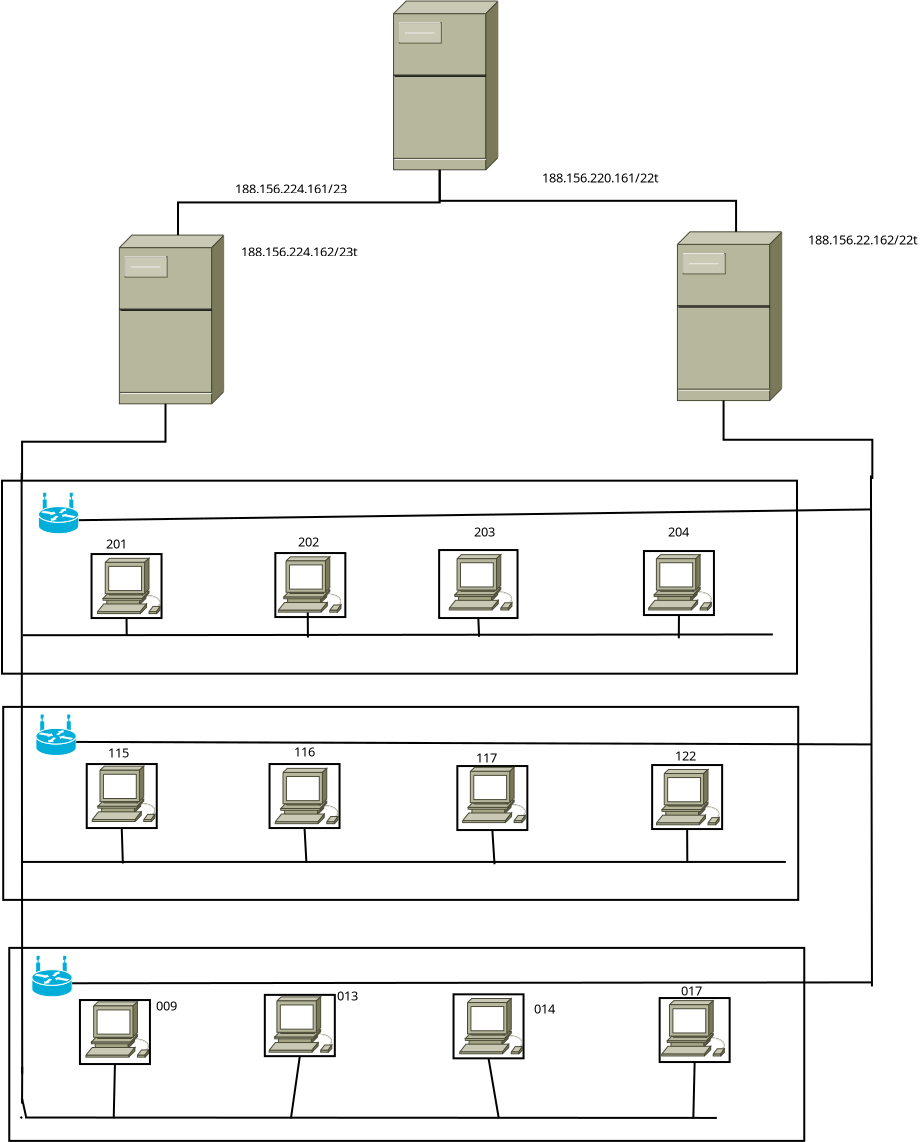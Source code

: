 <?xml version="1.0" encoding="UTF-8"?>
<dia:diagram xmlns:dia="http://www.lysator.liu.se/~alla/dia/">
  <dia:layer name="Tło" visible="true" active="true">
    <dia:object type="Standard - Box" version="0" id="O0">
      <dia:attribute name="obj_pos">
        <dia:point val="9.234,2.692"/>
      </dia:attribute>
      <dia:attribute name="obj_bb">
        <dia:rectangle val="9.184,2.643;49.034,12.393"/>
      </dia:attribute>
      <dia:attribute name="elem_corner">
        <dia:point val="9.234,2.692"/>
      </dia:attribute>
      <dia:attribute name="elem_width">
        <dia:real val="39.75"/>
      </dia:attribute>
      <dia:attribute name="elem_height">
        <dia:real val="9.65"/>
      </dia:attribute>
      <dia:attribute name="show_background">
        <dia:boolean val="true"/>
      </dia:attribute>
    </dia:object>
    <dia:object type="Standard - Box" version="0" id="O1">
      <dia:attribute name="obj_pos">
        <dia:point val="9.173,-8.619"/>
      </dia:attribute>
      <dia:attribute name="obj_bb">
        <dia:rectangle val="9.123,-8.669;48.972,1.081"/>
      </dia:attribute>
      <dia:attribute name="elem_corner">
        <dia:point val="9.173,-8.619"/>
      </dia:attribute>
      <dia:attribute name="elem_width">
        <dia:real val="39.75"/>
      </dia:attribute>
      <dia:attribute name="elem_height">
        <dia:real val="9.65"/>
      </dia:attribute>
      <dia:attribute name="show_background">
        <dia:boolean val="true"/>
      </dia:attribute>
    </dia:object>
    <dia:object type="Standard - Box" version="0" id="O2">
      <dia:attribute name="obj_pos">
        <dia:point val="9.536,14.742"/>
      </dia:attribute>
      <dia:attribute name="obj_bb">
        <dia:rectangle val="9.486,14.692;49.336,24.442"/>
      </dia:attribute>
      <dia:attribute name="elem_corner">
        <dia:point val="9.536,14.742"/>
      </dia:attribute>
      <dia:attribute name="elem_width">
        <dia:real val="39.75"/>
      </dia:attribute>
      <dia:attribute name="elem_height">
        <dia:real val="9.65"/>
      </dia:attribute>
      <dia:attribute name="show_background">
        <dia:boolean val="true"/>
      </dia:attribute>
    </dia:object>
    <dia:object type="Cisco - File Server" version="1" id="O3">
      <dia:attribute name="obj_pos">
        <dia:point val="28.75,-32.6"/>
      </dia:attribute>
      <dia:attribute name="obj_bb">
        <dia:rectangle val="28.749,-32.601;33.991,-24.162"/>
      </dia:attribute>
      <dia:attribute name="meta">
        <dia:composite type="dict"/>
      </dia:attribute>
      <dia:attribute name="elem_corner">
        <dia:point val="28.75,-32.6"/>
      </dia:attribute>
      <dia:attribute name="elem_width">
        <dia:real val="5.24"/>
      </dia:attribute>
      <dia:attribute name="elem_height">
        <dia:real val="8.437"/>
      </dia:attribute>
      <dia:attribute name="line_width">
        <dia:real val="0.1"/>
      </dia:attribute>
      <dia:attribute name="line_colour">
        <dia:color val="#000000"/>
      </dia:attribute>
      <dia:attribute name="fill_colour">
        <dia:color val="#ffffff"/>
      </dia:attribute>
      <dia:attribute name="show_background">
        <dia:boolean val="true"/>
      </dia:attribute>
      <dia:attribute name="line_style">
        <dia:enum val="0"/>
        <dia:real val="1"/>
      </dia:attribute>
      <dia:attribute name="flip_horizontal">
        <dia:boolean val="false"/>
      </dia:attribute>
      <dia:attribute name="flip_vertical">
        <dia:boolean val="false"/>
      </dia:attribute>
      <dia:attribute name="subscale">
        <dia:real val="1"/>
      </dia:attribute>
    </dia:object>
    <dia:object type="Cisco - File Server" version="1" id="O4">
      <dia:attribute name="obj_pos">
        <dia:point val="15.041,-20.899"/>
      </dia:attribute>
      <dia:attribute name="obj_bb">
        <dia:rectangle val="15.04,-20.9;20.282,-12.46"/>
      </dia:attribute>
      <dia:attribute name="meta">
        <dia:composite type="dict"/>
      </dia:attribute>
      <dia:attribute name="elem_corner">
        <dia:point val="15.041,-20.899"/>
      </dia:attribute>
      <dia:attribute name="elem_width">
        <dia:real val="5.24"/>
      </dia:attribute>
      <dia:attribute name="elem_height">
        <dia:real val="8.437"/>
      </dia:attribute>
      <dia:attribute name="line_width">
        <dia:real val="0.1"/>
      </dia:attribute>
      <dia:attribute name="line_colour">
        <dia:color val="#000000"/>
      </dia:attribute>
      <dia:attribute name="fill_colour">
        <dia:color val="#ffffff"/>
      </dia:attribute>
      <dia:attribute name="show_background">
        <dia:boolean val="true"/>
      </dia:attribute>
      <dia:attribute name="line_style">
        <dia:enum val="0"/>
        <dia:real val="1"/>
      </dia:attribute>
      <dia:attribute name="flip_horizontal">
        <dia:boolean val="false"/>
      </dia:attribute>
      <dia:attribute name="flip_vertical">
        <dia:boolean val="false"/>
      </dia:attribute>
      <dia:attribute name="subscale">
        <dia:real val="1"/>
      </dia:attribute>
    </dia:object>
    <dia:object type="Cisco - File Server" version="1" id="O5">
      <dia:attribute name="obj_pos">
        <dia:point val="42.944,-21.061"/>
      </dia:attribute>
      <dia:attribute name="obj_bb">
        <dia:rectangle val="42.943,-21.063;48.185,-12.623"/>
      </dia:attribute>
      <dia:attribute name="meta">
        <dia:composite type="dict"/>
      </dia:attribute>
      <dia:attribute name="elem_corner">
        <dia:point val="42.944,-21.061"/>
      </dia:attribute>
      <dia:attribute name="elem_width">
        <dia:real val="5.24"/>
      </dia:attribute>
      <dia:attribute name="elem_height">
        <dia:real val="8.437"/>
      </dia:attribute>
      <dia:attribute name="line_width">
        <dia:real val="0.1"/>
      </dia:attribute>
      <dia:attribute name="line_colour">
        <dia:color val="#000000"/>
      </dia:attribute>
      <dia:attribute name="fill_colour">
        <dia:color val="#ffffff"/>
      </dia:attribute>
      <dia:attribute name="show_background">
        <dia:boolean val="true"/>
      </dia:attribute>
      <dia:attribute name="line_style">
        <dia:enum val="0"/>
        <dia:real val="1"/>
      </dia:attribute>
      <dia:attribute name="flip_horizontal">
        <dia:boolean val="false"/>
      </dia:attribute>
      <dia:attribute name="flip_vertical">
        <dia:boolean val="false"/>
      </dia:attribute>
      <dia:attribute name="subscale">
        <dia:real val="1"/>
      </dia:attribute>
    </dia:object>
    <dia:object type="Standard - Box" version="0" id="O6">
      <dia:attribute name="obj_pos">
        <dia:point val="13.65,-4.95"/>
      </dia:attribute>
      <dia:attribute name="obj_bb">
        <dia:rectangle val="13.6,-5.0;17.2,-1.7"/>
      </dia:attribute>
      <dia:attribute name="elem_corner">
        <dia:point val="13.65,-4.95"/>
      </dia:attribute>
      <dia:attribute name="elem_width">
        <dia:real val="3.5"/>
      </dia:attribute>
      <dia:attribute name="elem_height">
        <dia:real val="3.2"/>
      </dia:attribute>
      <dia:attribute name="show_background">
        <dia:boolean val="true"/>
      </dia:attribute>
    </dia:object>
    <dia:object type="Standard - Box" version="0" id="O7">
      <dia:attribute name="obj_pos">
        <dia:point val="22.84,-5.0"/>
      </dia:attribute>
      <dia:attribute name="obj_bb">
        <dia:rectangle val="22.79,-5.05;26.39,-1.75"/>
      </dia:attribute>
      <dia:attribute name="elem_corner">
        <dia:point val="22.84,-5.0"/>
      </dia:attribute>
      <dia:attribute name="elem_width">
        <dia:real val="3.5"/>
      </dia:attribute>
      <dia:attribute name="elem_height">
        <dia:real val="3.2"/>
      </dia:attribute>
      <dia:attribute name="show_background">
        <dia:boolean val="true"/>
      </dia:attribute>
    </dia:object>
    <dia:object type="Standard - Box" version="0" id="O8">
      <dia:attribute name="obj_pos">
        <dia:point val="31.03,-5.15"/>
      </dia:attribute>
      <dia:attribute name="obj_bb">
        <dia:rectangle val="30.98,-5.2;35,-1.7"/>
      </dia:attribute>
      <dia:attribute name="elem_corner">
        <dia:point val="31.03,-5.15"/>
      </dia:attribute>
      <dia:attribute name="elem_width">
        <dia:real val="3.92"/>
      </dia:attribute>
      <dia:attribute name="elem_height">
        <dia:real val="3.4"/>
      </dia:attribute>
      <dia:attribute name="show_background">
        <dia:boolean val="true"/>
      </dia:attribute>
    </dia:object>
    <dia:object type="Standard - Box" version="0" id="O9">
      <dia:attribute name="obj_pos">
        <dia:point val="41.27,-5.1"/>
      </dia:attribute>
      <dia:attribute name="obj_bb">
        <dia:rectangle val="41.22,-5.15;44.82,-1.85"/>
      </dia:attribute>
      <dia:attribute name="elem_corner">
        <dia:point val="41.27,-5.1"/>
      </dia:attribute>
      <dia:attribute name="elem_width">
        <dia:real val="3.5"/>
      </dia:attribute>
      <dia:attribute name="elem_height">
        <dia:real val="3.2"/>
      </dia:attribute>
      <dia:attribute name="show_background">
        <dia:boolean val="true"/>
      </dia:attribute>
    </dia:object>
    <dia:object type="Standard - Box" version="0" id="O10">
      <dia:attribute name="obj_pos">
        <dia:point val="13.41,5.55"/>
      </dia:attribute>
      <dia:attribute name="obj_bb">
        <dia:rectangle val="13.36,5.5;16.96,8.8"/>
      </dia:attribute>
      <dia:attribute name="elem_corner">
        <dia:point val="13.41,5.55"/>
      </dia:attribute>
      <dia:attribute name="elem_width">
        <dia:real val="3.5"/>
      </dia:attribute>
      <dia:attribute name="elem_height">
        <dia:real val="3.2"/>
      </dia:attribute>
      <dia:attribute name="show_background">
        <dia:boolean val="true"/>
      </dia:attribute>
    </dia:object>
    <dia:object type="Standard - Box" version="0" id="O11">
      <dia:attribute name="obj_pos">
        <dia:point val="22.55,5.55"/>
      </dia:attribute>
      <dia:attribute name="obj_bb">
        <dia:rectangle val="22.5,5.5;26.1,8.8"/>
      </dia:attribute>
      <dia:attribute name="elem_corner">
        <dia:point val="22.55,5.55"/>
      </dia:attribute>
      <dia:attribute name="elem_width">
        <dia:real val="3.5"/>
      </dia:attribute>
      <dia:attribute name="elem_height">
        <dia:real val="3.2"/>
      </dia:attribute>
      <dia:attribute name="show_background">
        <dia:boolean val="true"/>
      </dia:attribute>
    </dia:object>
    <dia:object type="Standard - Box" version="0" id="O12">
      <dia:attribute name="obj_pos">
        <dia:point val="31.94,5.65"/>
      </dia:attribute>
      <dia:attribute name="obj_bb">
        <dia:rectangle val="31.89,5.6;35.49,8.9"/>
      </dia:attribute>
      <dia:attribute name="elem_corner">
        <dia:point val="31.94,5.65"/>
      </dia:attribute>
      <dia:attribute name="elem_width">
        <dia:real val="3.5"/>
      </dia:attribute>
      <dia:attribute name="elem_height">
        <dia:real val="3.2"/>
      </dia:attribute>
      <dia:attribute name="show_background">
        <dia:boolean val="true"/>
      </dia:attribute>
    </dia:object>
    <dia:object type="Standard - Box" version="0" id="O13">
      <dia:attribute name="obj_pos">
        <dia:point val="41.68,5.6"/>
      </dia:attribute>
      <dia:attribute name="obj_bb">
        <dia:rectangle val="41.63,5.55;45.23,8.85"/>
      </dia:attribute>
      <dia:attribute name="elem_corner">
        <dia:point val="41.68,5.6"/>
      </dia:attribute>
      <dia:attribute name="elem_width">
        <dia:real val="3.5"/>
      </dia:attribute>
      <dia:attribute name="elem_height">
        <dia:real val="3.2"/>
      </dia:attribute>
      <dia:attribute name="show_background">
        <dia:boolean val="true"/>
      </dia:attribute>
    </dia:object>
    <dia:object type="Standard - Box" version="0" id="O14">
      <dia:attribute name="obj_pos">
        <dia:point val="13.07,17.35"/>
      </dia:attribute>
      <dia:attribute name="obj_bb">
        <dia:rectangle val="13.02,17.3;16.62,20.6"/>
      </dia:attribute>
      <dia:attribute name="elem_corner">
        <dia:point val="13.07,17.35"/>
      </dia:attribute>
      <dia:attribute name="elem_width">
        <dia:real val="3.5"/>
      </dia:attribute>
      <dia:attribute name="elem_height">
        <dia:real val="3.2"/>
      </dia:attribute>
      <dia:attribute name="show_background">
        <dia:boolean val="true"/>
      </dia:attribute>
    </dia:object>
    <dia:object type="Standard - Box" version="0" id="O15">
      <dia:attribute name="obj_pos">
        <dia:point val="22.314,17.091"/>
      </dia:attribute>
      <dia:attribute name="obj_bb">
        <dia:rectangle val="22.265,17.041;25.864,20.205"/>
      </dia:attribute>
      <dia:attribute name="elem_corner">
        <dia:point val="22.314,17.091"/>
      </dia:attribute>
      <dia:attribute name="elem_width">
        <dia:real val="3.5"/>
      </dia:attribute>
      <dia:attribute name="elem_height">
        <dia:real val="3.064"/>
      </dia:attribute>
      <dia:attribute name="show_background">
        <dia:boolean val="true"/>
      </dia:attribute>
    </dia:object>
    <dia:object type="Standard - Box" version="0" id="O16">
      <dia:attribute name="obj_pos">
        <dia:point val="31.75,17.064"/>
      </dia:attribute>
      <dia:attribute name="obj_bb">
        <dia:rectangle val="31.7,17.014;35.3,20.314"/>
      </dia:attribute>
      <dia:attribute name="elem_corner">
        <dia:point val="31.75,17.064"/>
      </dia:attribute>
      <dia:attribute name="elem_width">
        <dia:real val="3.5"/>
      </dia:attribute>
      <dia:attribute name="elem_height">
        <dia:real val="3.2"/>
      </dia:attribute>
      <dia:attribute name="show_background">
        <dia:boolean val="true"/>
      </dia:attribute>
    </dia:object>
    <dia:object type="Standard - Box" version="0" id="O17">
      <dia:attribute name="obj_pos">
        <dia:point val="42.055,17.25"/>
      </dia:attribute>
      <dia:attribute name="obj_bb">
        <dia:rectangle val="42.005,17.2;45.605,20.5"/>
      </dia:attribute>
      <dia:attribute name="elem_corner">
        <dia:point val="42.055,17.25"/>
      </dia:attribute>
      <dia:attribute name="elem_width">
        <dia:real val="3.5"/>
      </dia:attribute>
      <dia:attribute name="elem_height">
        <dia:real val="3.2"/>
      </dia:attribute>
      <dia:attribute name="show_background">
        <dia:boolean val="true"/>
      </dia:attribute>
    </dia:object>
    <dia:object type="Cisco - SUN workstation" version="1" id="O18">
      <dia:attribute name="obj_pos">
        <dia:point val="13.948,-4.738"/>
      </dia:attribute>
      <dia:attribute name="obj_bb">
        <dia:rectangle val="13.947,-4.739;17.083,-1.956"/>
      </dia:attribute>
      <dia:attribute name="meta">
        <dia:composite type="dict"/>
      </dia:attribute>
      <dia:attribute name="elem_corner">
        <dia:point val="13.948,-4.738"/>
      </dia:attribute>
      <dia:attribute name="elem_width">
        <dia:real val="3.132"/>
      </dia:attribute>
      <dia:attribute name="elem_height">
        <dia:real val="2.781"/>
      </dia:attribute>
      <dia:attribute name="line_width">
        <dia:real val="0.1"/>
      </dia:attribute>
      <dia:attribute name="line_colour">
        <dia:color val="#000000"/>
      </dia:attribute>
      <dia:attribute name="fill_colour">
        <dia:color val="#ffffff"/>
      </dia:attribute>
      <dia:attribute name="show_background">
        <dia:boolean val="true"/>
      </dia:attribute>
      <dia:attribute name="line_style">
        <dia:enum val="0"/>
        <dia:real val="1"/>
      </dia:attribute>
      <dia:attribute name="flip_horizontal">
        <dia:boolean val="false"/>
      </dia:attribute>
      <dia:attribute name="flip_vertical">
        <dia:boolean val="false"/>
      </dia:attribute>
      <dia:attribute name="subscale">
        <dia:real val="1"/>
      </dia:attribute>
    </dia:object>
    <dia:object type="Cisco - SUN workstation" version="1" id="O19">
      <dia:attribute name="obj_pos">
        <dia:point val="22.988,-4.811"/>
      </dia:attribute>
      <dia:attribute name="obj_bb">
        <dia:rectangle val="22.987,-4.813;26.123,-2.029"/>
      </dia:attribute>
      <dia:attribute name="meta">
        <dia:composite type="dict"/>
      </dia:attribute>
      <dia:attribute name="elem_corner">
        <dia:point val="22.988,-4.811"/>
      </dia:attribute>
      <dia:attribute name="elem_width">
        <dia:real val="3.132"/>
      </dia:attribute>
      <dia:attribute name="elem_height">
        <dia:real val="2.781"/>
      </dia:attribute>
      <dia:attribute name="line_width">
        <dia:real val="0.1"/>
      </dia:attribute>
      <dia:attribute name="line_colour">
        <dia:color val="#000000"/>
      </dia:attribute>
      <dia:attribute name="fill_colour">
        <dia:color val="#ffffff"/>
      </dia:attribute>
      <dia:attribute name="show_background">
        <dia:boolean val="true"/>
      </dia:attribute>
      <dia:attribute name="line_style">
        <dia:enum val="0"/>
        <dia:real val="1"/>
      </dia:attribute>
      <dia:attribute name="flip_horizontal">
        <dia:boolean val="false"/>
      </dia:attribute>
      <dia:attribute name="flip_vertical">
        <dia:boolean val="false"/>
      </dia:attribute>
      <dia:attribute name="subscale">
        <dia:real val="1"/>
      </dia:attribute>
    </dia:object>
    <dia:object type="Cisco - SUN workstation" version="1" id="O20">
      <dia:attribute name="obj_pos">
        <dia:point val="31.538,-4.92"/>
      </dia:attribute>
      <dia:attribute name="obj_bb">
        <dia:rectangle val="31.537,-4.922;34.673,-2.138"/>
      </dia:attribute>
      <dia:attribute name="meta">
        <dia:composite type="dict"/>
      </dia:attribute>
      <dia:attribute name="elem_corner">
        <dia:point val="31.538,-4.92"/>
      </dia:attribute>
      <dia:attribute name="elem_width">
        <dia:real val="3.132"/>
      </dia:attribute>
      <dia:attribute name="elem_height">
        <dia:real val="2.781"/>
      </dia:attribute>
      <dia:attribute name="line_width">
        <dia:real val="0.1"/>
      </dia:attribute>
      <dia:attribute name="line_colour">
        <dia:color val="#000000"/>
      </dia:attribute>
      <dia:attribute name="fill_colour">
        <dia:color val="#ffffff"/>
      </dia:attribute>
      <dia:attribute name="show_background">
        <dia:boolean val="true"/>
      </dia:attribute>
      <dia:attribute name="line_style">
        <dia:enum val="0"/>
        <dia:real val="1"/>
      </dia:attribute>
      <dia:attribute name="flip_horizontal">
        <dia:boolean val="false"/>
      </dia:attribute>
      <dia:attribute name="flip_vertical">
        <dia:boolean val="false"/>
      </dia:attribute>
      <dia:attribute name="subscale">
        <dia:real val="1"/>
      </dia:attribute>
    </dia:object>
    <dia:object type="Cisco - SUN workstation" version="1" id="O21">
      <dia:attribute name="obj_pos">
        <dia:point val="41.505,-4.92"/>
      </dia:attribute>
      <dia:attribute name="obj_bb">
        <dia:rectangle val="41.504,-4.922;44.64,-2.138"/>
      </dia:attribute>
      <dia:attribute name="meta">
        <dia:composite type="dict"/>
      </dia:attribute>
      <dia:attribute name="elem_corner">
        <dia:point val="41.505,-4.92"/>
      </dia:attribute>
      <dia:attribute name="elem_width">
        <dia:real val="3.132"/>
      </dia:attribute>
      <dia:attribute name="elem_height">
        <dia:real val="2.781"/>
      </dia:attribute>
      <dia:attribute name="line_width">
        <dia:real val="0.1"/>
      </dia:attribute>
      <dia:attribute name="line_colour">
        <dia:color val="#000000"/>
      </dia:attribute>
      <dia:attribute name="fill_colour">
        <dia:color val="#ffffff"/>
      </dia:attribute>
      <dia:attribute name="show_background">
        <dia:boolean val="true"/>
      </dia:attribute>
      <dia:attribute name="line_style">
        <dia:enum val="0"/>
        <dia:real val="1"/>
      </dia:attribute>
      <dia:attribute name="flip_horizontal">
        <dia:boolean val="false"/>
      </dia:attribute>
      <dia:attribute name="flip_vertical">
        <dia:boolean val="false"/>
      </dia:attribute>
      <dia:attribute name="subscale">
        <dia:real val="1"/>
      </dia:attribute>
    </dia:object>
    <dia:object type="Cisco - SUN workstation" version="1" id="O22">
      <dia:attribute name="obj_pos">
        <dia:point val="13.686,5.657"/>
      </dia:attribute>
      <dia:attribute name="obj_bb">
        <dia:rectangle val="13.685,5.656;16.822,8.44"/>
      </dia:attribute>
      <dia:attribute name="meta">
        <dia:composite type="dict"/>
      </dia:attribute>
      <dia:attribute name="elem_corner">
        <dia:point val="13.686,5.657"/>
      </dia:attribute>
      <dia:attribute name="elem_width">
        <dia:real val="3.132"/>
      </dia:attribute>
      <dia:attribute name="elem_height">
        <dia:real val="2.781"/>
      </dia:attribute>
      <dia:attribute name="line_width">
        <dia:real val="0.1"/>
      </dia:attribute>
      <dia:attribute name="line_colour">
        <dia:color val="#000000"/>
      </dia:attribute>
      <dia:attribute name="fill_colour">
        <dia:color val="#ffffff"/>
      </dia:attribute>
      <dia:attribute name="show_background">
        <dia:boolean val="true"/>
      </dia:attribute>
      <dia:attribute name="line_style">
        <dia:enum val="0"/>
        <dia:real val="1"/>
      </dia:attribute>
      <dia:attribute name="flip_horizontal">
        <dia:boolean val="false"/>
      </dia:attribute>
      <dia:attribute name="flip_vertical">
        <dia:boolean val="false"/>
      </dia:attribute>
      <dia:attribute name="subscale">
        <dia:real val="1"/>
      </dia:attribute>
    </dia:object>
    <dia:object type="Cisco - SUN workstation" version="1" id="O23">
      <dia:attribute name="obj_pos">
        <dia:point val="22.836,5.766"/>
      </dia:attribute>
      <dia:attribute name="obj_bb">
        <dia:rectangle val="22.835,5.765;25.971,8.549"/>
      </dia:attribute>
      <dia:attribute name="meta">
        <dia:composite type="dict"/>
      </dia:attribute>
      <dia:attribute name="elem_corner">
        <dia:point val="22.836,5.766"/>
      </dia:attribute>
      <dia:attribute name="elem_width">
        <dia:real val="3.132"/>
      </dia:attribute>
      <dia:attribute name="elem_height">
        <dia:real val="2.781"/>
      </dia:attribute>
      <dia:attribute name="line_width">
        <dia:real val="0.1"/>
      </dia:attribute>
      <dia:attribute name="line_colour">
        <dia:color val="#000000"/>
      </dia:attribute>
      <dia:attribute name="fill_colour">
        <dia:color val="#ffffff"/>
      </dia:attribute>
      <dia:attribute name="show_background">
        <dia:boolean val="true"/>
      </dia:attribute>
      <dia:attribute name="line_style">
        <dia:enum val="0"/>
        <dia:real val="1"/>
      </dia:attribute>
      <dia:attribute name="flip_horizontal">
        <dia:boolean val="false"/>
      </dia:attribute>
      <dia:attribute name="flip_vertical">
        <dia:boolean val="false"/>
      </dia:attribute>
      <dia:attribute name="subscale">
        <dia:real val="1"/>
      </dia:attribute>
    </dia:object>
    <dia:object type="Cisco - SUN workstation" version="1" id="O24">
      <dia:attribute name="obj_pos">
        <dia:point val="32.203,5.712"/>
      </dia:attribute>
      <dia:attribute name="obj_bb">
        <dia:rectangle val="32.202,5.711;35.338,8.494"/>
      </dia:attribute>
      <dia:attribute name="meta">
        <dia:composite type="dict"/>
      </dia:attribute>
      <dia:attribute name="elem_corner">
        <dia:point val="32.203,5.712"/>
      </dia:attribute>
      <dia:attribute name="elem_width">
        <dia:real val="3.132"/>
      </dia:attribute>
      <dia:attribute name="elem_height">
        <dia:real val="2.781"/>
      </dia:attribute>
      <dia:attribute name="line_width">
        <dia:real val="0.1"/>
      </dia:attribute>
      <dia:attribute name="line_colour">
        <dia:color val="#000000"/>
      </dia:attribute>
      <dia:attribute name="fill_colour">
        <dia:color val="#ffffff"/>
      </dia:attribute>
      <dia:attribute name="show_background">
        <dia:boolean val="true"/>
      </dia:attribute>
      <dia:attribute name="line_style">
        <dia:enum val="0"/>
        <dia:real val="1"/>
      </dia:attribute>
      <dia:attribute name="flip_horizontal">
        <dia:boolean val="false"/>
      </dia:attribute>
      <dia:attribute name="flip_vertical">
        <dia:boolean val="false"/>
      </dia:attribute>
      <dia:attribute name="subscale">
        <dia:real val="1"/>
      </dia:attribute>
    </dia:object>
    <dia:object type="Cisco - SUN workstation" version="1" id="O25">
      <dia:attribute name="obj_pos">
        <dia:point val="41.898,5.821"/>
      </dia:attribute>
      <dia:attribute name="obj_bb">
        <dia:rectangle val="41.897,5.82;45.033,8.603"/>
      </dia:attribute>
      <dia:attribute name="meta">
        <dia:composite type="dict"/>
      </dia:attribute>
      <dia:attribute name="elem_corner">
        <dia:point val="41.898,5.821"/>
      </dia:attribute>
      <dia:attribute name="elem_width">
        <dia:real val="3.132"/>
      </dia:attribute>
      <dia:attribute name="elem_height">
        <dia:real val="2.781"/>
      </dia:attribute>
      <dia:attribute name="line_width">
        <dia:real val="0.1"/>
      </dia:attribute>
      <dia:attribute name="line_colour">
        <dia:color val="#000000"/>
      </dia:attribute>
      <dia:attribute name="fill_colour">
        <dia:color val="#ffffff"/>
      </dia:attribute>
      <dia:attribute name="show_background">
        <dia:boolean val="true"/>
      </dia:attribute>
      <dia:attribute name="line_style">
        <dia:enum val="0"/>
        <dia:real val="1"/>
      </dia:attribute>
      <dia:attribute name="flip_horizontal">
        <dia:boolean val="false"/>
      </dia:attribute>
      <dia:attribute name="flip_vertical">
        <dia:boolean val="false"/>
      </dia:attribute>
      <dia:attribute name="subscale">
        <dia:real val="1"/>
      </dia:attribute>
    </dia:object>
    <dia:object type="Cisco - SUN workstation" version="1" id="O26">
      <dia:attribute name="obj_pos">
        <dia:point val="42.159,17.38"/>
      </dia:attribute>
      <dia:attribute name="obj_bb">
        <dia:rectangle val="42.158,17.379;45.295,20.163"/>
      </dia:attribute>
      <dia:attribute name="meta">
        <dia:composite type="dict"/>
      </dia:attribute>
      <dia:attribute name="elem_corner">
        <dia:point val="42.159,17.38"/>
      </dia:attribute>
      <dia:attribute name="elem_width">
        <dia:real val="3.132"/>
      </dia:attribute>
      <dia:attribute name="elem_height">
        <dia:real val="2.781"/>
      </dia:attribute>
      <dia:attribute name="line_width">
        <dia:real val="0.1"/>
      </dia:attribute>
      <dia:attribute name="line_colour">
        <dia:color val="#000000"/>
      </dia:attribute>
      <dia:attribute name="fill_colour">
        <dia:color val="#ffffff"/>
      </dia:attribute>
      <dia:attribute name="show_background">
        <dia:boolean val="true"/>
      </dia:attribute>
      <dia:attribute name="line_style">
        <dia:enum val="0"/>
        <dia:real val="1"/>
      </dia:attribute>
      <dia:attribute name="flip_horizontal">
        <dia:boolean val="false"/>
      </dia:attribute>
      <dia:attribute name="flip_vertical">
        <dia:boolean val="false"/>
      </dia:attribute>
      <dia:attribute name="subscale">
        <dia:real val="1"/>
      </dia:attribute>
    </dia:object>
    <dia:object type="Cisco - SUN workstation" version="1" id="O27">
      <dia:attribute name="obj_pos">
        <dia:point val="32.061,17.271"/>
      </dia:attribute>
      <dia:attribute name="obj_bb">
        <dia:rectangle val="32.06,17.27;35.197,20.053"/>
      </dia:attribute>
      <dia:attribute name="meta">
        <dia:composite type="dict"/>
      </dia:attribute>
      <dia:attribute name="elem_corner">
        <dia:point val="32.061,17.271"/>
      </dia:attribute>
      <dia:attribute name="elem_width">
        <dia:real val="3.132"/>
      </dia:attribute>
      <dia:attribute name="elem_height">
        <dia:real val="2.781"/>
      </dia:attribute>
      <dia:attribute name="line_width">
        <dia:real val="0.1"/>
      </dia:attribute>
      <dia:attribute name="line_colour">
        <dia:color val="#000000"/>
      </dia:attribute>
      <dia:attribute name="fill_colour">
        <dia:color val="#ffffff"/>
      </dia:attribute>
      <dia:attribute name="show_background">
        <dia:boolean val="true"/>
      </dia:attribute>
      <dia:attribute name="line_style">
        <dia:enum val="0"/>
        <dia:real val="1"/>
      </dia:attribute>
      <dia:attribute name="flip_horizontal">
        <dia:boolean val="false"/>
      </dia:attribute>
      <dia:attribute name="flip_vertical">
        <dia:boolean val="false"/>
      </dia:attribute>
      <dia:attribute name="subscale">
        <dia:real val="1"/>
      </dia:attribute>
    </dia:object>
    <dia:object type="Cisco - SUN workstation" version="1" id="O28">
      <dia:attribute name="obj_pos">
        <dia:point val="22.531,17.191"/>
      </dia:attribute>
      <dia:attribute name="obj_bb">
        <dia:rectangle val="22.53,17.189;25.666,19.973"/>
      </dia:attribute>
      <dia:attribute name="meta">
        <dia:composite type="dict"/>
      </dia:attribute>
      <dia:attribute name="elem_corner">
        <dia:point val="22.531,17.191"/>
      </dia:attribute>
      <dia:attribute name="elem_width">
        <dia:real val="3.132"/>
      </dia:attribute>
      <dia:attribute name="elem_height">
        <dia:real val="2.781"/>
      </dia:attribute>
      <dia:attribute name="line_width">
        <dia:real val="0.1"/>
      </dia:attribute>
      <dia:attribute name="line_colour">
        <dia:color val="#000000"/>
      </dia:attribute>
      <dia:attribute name="fill_colour">
        <dia:color val="#ffffff"/>
      </dia:attribute>
      <dia:attribute name="show_background">
        <dia:boolean val="true"/>
      </dia:attribute>
      <dia:attribute name="line_style">
        <dia:enum val="0"/>
        <dia:real val="1"/>
      </dia:attribute>
      <dia:attribute name="flip_horizontal">
        <dia:boolean val="false"/>
      </dia:attribute>
      <dia:attribute name="flip_vertical">
        <dia:boolean val="false"/>
      </dia:attribute>
      <dia:attribute name="subscale">
        <dia:real val="1"/>
      </dia:attribute>
    </dia:object>
    <dia:object type="Cisco - SUN workstation" version="1" id="O29">
      <dia:attribute name="obj_pos">
        <dia:point val="13.369,17.439"/>
      </dia:attribute>
      <dia:attribute name="obj_bb">
        <dia:rectangle val="13.368,17.437;16.504,20.221"/>
      </dia:attribute>
      <dia:attribute name="meta">
        <dia:composite type="dict"/>
      </dia:attribute>
      <dia:attribute name="elem_corner">
        <dia:point val="13.369,17.439"/>
      </dia:attribute>
      <dia:attribute name="elem_width">
        <dia:real val="3.132"/>
      </dia:attribute>
      <dia:attribute name="elem_height">
        <dia:real val="2.781"/>
      </dia:attribute>
      <dia:attribute name="line_width">
        <dia:real val="0.1"/>
      </dia:attribute>
      <dia:attribute name="line_colour">
        <dia:color val="#000000"/>
      </dia:attribute>
      <dia:attribute name="fill_colour">
        <dia:color val="#ffffff"/>
      </dia:attribute>
      <dia:attribute name="show_background">
        <dia:boolean val="true"/>
      </dia:attribute>
      <dia:attribute name="line_style">
        <dia:enum val="0"/>
        <dia:real val="1"/>
      </dia:attribute>
      <dia:attribute name="flip_horizontal">
        <dia:boolean val="false"/>
      </dia:attribute>
      <dia:attribute name="flip_vertical">
        <dia:boolean val="false"/>
      </dia:attribute>
      <dia:attribute name="subscale">
        <dia:real val="1"/>
      </dia:attribute>
    </dia:object>
    <dia:object type="Standard - ZigZagLine" version="1" id="O30">
      <dia:attribute name="obj_pos">
        <dia:point val="17.974,-20.899"/>
      </dia:attribute>
      <dia:attribute name="obj_bb">
        <dia:rectangle val="17.924,-24.213;31.107,-20.849"/>
      </dia:attribute>
      <dia:attribute name="orth_points">
        <dia:point val="17.974,-20.899"/>
        <dia:point val="17.974,-22.531"/>
        <dia:point val="31.057,-22.531"/>
        <dia:point val="31.057,-24.163"/>
      </dia:attribute>
      <dia:attribute name="orth_orient">
        <dia:enum val="1"/>
        <dia:enum val="0"/>
        <dia:enum val="1"/>
      </dia:attribute>
      <dia:attribute name="autorouting">
        <dia:boolean val="true"/>
      </dia:attribute>
      <dia:connections>
        <dia:connection handle="0" to="O4" connection="2"/>
        <dia:connection handle="1" to="O3" connection="5"/>
      </dia:connections>
    </dia:object>
    <dia:object type="Standard - ZigZagLine" version="1" id="O31">
      <dia:attribute name="obj_pos">
        <dia:point val="45.877,-21.061"/>
      </dia:attribute>
      <dia:attribute name="obj_bb">
        <dia:rectangle val="31.007,-24.213;45.927,-21.011"/>
      </dia:attribute>
      <dia:attribute name="orth_points">
        <dia:point val="45.877,-21.061"/>
        <dia:point val="45.877,-22.612"/>
        <dia:point val="31.057,-22.612"/>
        <dia:point val="31.057,-24.163"/>
      </dia:attribute>
      <dia:attribute name="orth_orient">
        <dia:enum val="1"/>
        <dia:enum val="0"/>
        <dia:enum val="1"/>
      </dia:attribute>
      <dia:attribute name="autorouting">
        <dia:boolean val="true"/>
      </dia:attribute>
      <dia:connections>
        <dia:connection handle="0" to="O5" connection="2"/>
        <dia:connection handle="1" to="O3" connection="5"/>
      </dia:connections>
    </dia:object>
    <dia:object type="Standard - ZigZagLine" version="1" id="O32">
      <dia:attribute name="obj_pos">
        <dia:point val="17.348,-12.462"/>
      </dia:attribute>
      <dia:attribute name="obj_bb">
        <dia:rectangle val="10.127,-12.512;17.398,-8.622"/>
      </dia:attribute>
      <dia:attribute name="orth_points">
        <dia:point val="17.348,-12.462"/>
        <dia:point val="17.348,-10.567"/>
        <dia:point val="10.177,-10.567"/>
        <dia:point val="10.177,-8.672"/>
      </dia:attribute>
      <dia:attribute name="orth_orient">
        <dia:enum val="1"/>
        <dia:enum val="0"/>
        <dia:enum val="1"/>
      </dia:attribute>
      <dia:attribute name="autorouting">
        <dia:boolean val="true"/>
      </dia:attribute>
      <dia:connections>
        <dia:connection handle="0" to="O4" connection="5"/>
      </dia:connections>
    </dia:object>
    <dia:object type="Standard - Line" version="0" id="O33">
      <dia:attribute name="obj_pos">
        <dia:point val="10.154,-9.008"/>
      </dia:attribute>
      <dia:attribute name="obj_bb">
        <dia:rectangle val="10.104,-9.058;10.235,21.085"/>
      </dia:attribute>
      <dia:attribute name="conn_endpoints">
        <dia:point val="10.154,-9.008"/>
        <dia:point val="10.184,21.035"/>
      </dia:attribute>
      <dia:attribute name="numcp">
        <dia:int val="1"/>
      </dia:attribute>
    </dia:object>
    <dia:object type="Standard - Line" version="0" id="O34">
      <dia:attribute name="obj_pos">
        <dia:point val="10.184,20.686"/>
      </dia:attribute>
      <dia:attribute name="obj_bb">
        <dia:rectangle val="10.126,20.636;10.235,22.576"/>
      </dia:attribute>
      <dia:attribute name="conn_endpoints">
        <dia:point val="10.184,20.686"/>
        <dia:point val="10.176,22.526"/>
      </dia:attribute>
      <dia:attribute name="numcp">
        <dia:int val="1"/>
      </dia:attribute>
    </dia:object>
    <dia:object type="Standard - Line" version="0" id="O35">
      <dia:attribute name="obj_pos">
        <dia:point val="10.329,23.224"/>
      </dia:attribute>
      <dia:attribute name="obj_bb">
        <dia:rectangle val="10.279,23.174;44.968,23.293"/>
      </dia:attribute>
      <dia:attribute name="conn_endpoints">
        <dia:point val="10.329,23.224"/>
        <dia:point val="44.918,23.243"/>
      </dia:attribute>
      <dia:attribute name="numcp">
        <dia:int val="1"/>
      </dia:attribute>
    </dia:object>
    <dia:object type="Standard - Line" version="0" id="O36">
      <dia:attribute name="obj_pos">
        <dia:point val="10.101,23.18"/>
      </dia:attribute>
      <dia:attribute name="obj_bb">
        <dia:rectangle val="10.031,23.109;10.242,23.338"/>
      </dia:attribute>
      <dia:attribute name="conn_endpoints">
        <dia:point val="10.101,23.18"/>
        <dia:point val="10.172,23.268"/>
      </dia:attribute>
      <dia:attribute name="numcp">
        <dia:int val="1"/>
      </dia:attribute>
    </dia:object>
    <dia:object type="Standard - Line" version="0" id="O37">
      <dia:attribute name="obj_pos">
        <dia:point val="14.82,20.55"/>
      </dia:attribute>
      <dia:attribute name="obj_bb">
        <dia:rectangle val="14.708,20.499;14.871,23.314"/>
      </dia:attribute>
      <dia:attribute name="conn_endpoints">
        <dia:point val="14.82,20.55"/>
        <dia:point val="14.759,23.263"/>
      </dia:attribute>
      <dia:attribute name="numcp">
        <dia:int val="1"/>
      </dia:attribute>
      <dia:connections>
        <dia:connection handle="0" to="O14" connection="6"/>
      </dia:connections>
    </dia:object>
    <dia:object type="Standard - Line" version="0" id="O38">
      <dia:attribute name="obj_pos">
        <dia:point val="24.064,20.155"/>
      </dia:attribute>
      <dia:attribute name="obj_bb">
        <dia:rectangle val="23.563,20.098;24.121,23.319"/>
      </dia:attribute>
      <dia:attribute name="conn_endpoints">
        <dia:point val="24.064,20.155"/>
        <dia:point val="23.62,23.263"/>
      </dia:attribute>
      <dia:attribute name="numcp">
        <dia:int val="1"/>
      </dia:attribute>
      <dia:connections>
        <dia:connection handle="0" to="O15" connection="6"/>
      </dia:connections>
    </dia:object>
    <dia:object type="Standard - Line" version="0" id="O39">
      <dia:attribute name="obj_pos">
        <dia:point val="33.5,20.264"/>
      </dia:attribute>
      <dia:attribute name="obj_bb">
        <dia:rectangle val="33.443,20.206;34.064,23.293"/>
      </dia:attribute>
      <dia:attribute name="conn_endpoints">
        <dia:point val="33.5,20.264"/>
        <dia:point val="34.007,23.235"/>
      </dia:attribute>
      <dia:attribute name="numcp">
        <dia:int val="1"/>
      </dia:attribute>
      <dia:connections>
        <dia:connection handle="0" to="O16" connection="6"/>
      </dia:connections>
    </dia:object>
    <dia:object type="Standard - Line" version="0" id="O40">
      <dia:attribute name="obj_pos">
        <dia:point val="43.805,20.45"/>
      </dia:attribute>
      <dia:attribute name="obj_bb">
        <dia:rectangle val="43.688,20.399;43.856,23.314"/>
      </dia:attribute>
      <dia:attribute name="conn_endpoints">
        <dia:point val="43.805,20.45"/>
        <dia:point val="43.739,23.263"/>
      </dia:attribute>
      <dia:attribute name="numcp">
        <dia:int val="1"/>
      </dia:attribute>
      <dia:connections>
        <dia:connection handle="0" to="O17" connection="6"/>
      </dia:connections>
    </dia:object>
    <dia:object type="Standard - Line" version="0" id="O41">
      <dia:attribute name="obj_pos">
        <dia:point val="29.109,7.518"/>
      </dia:attribute>
      <dia:attribute name="obj_bb">
        <dia:rectangle val="29.109,7.518;29.109,7.518"/>
      </dia:attribute>
      <dia:attribute name="conn_endpoints">
        <dia:point val="29.109,7.518"/>
        <dia:point val="29.109,7.518"/>
      </dia:attribute>
      <dia:attribute name="numcp">
        <dia:int val="1"/>
      </dia:attribute>
      <dia:connections>
        <dia:connection handle="0" to="O0" connection="8"/>
        <dia:connection handle="1" to="O0" connection="8"/>
      </dia:connections>
    </dia:object>
    <dia:object type="Standard - Line" version="0" id="O42">
      <dia:attribute name="obj_pos">
        <dia:point val="29.411,19.567"/>
      </dia:attribute>
      <dia:attribute name="obj_bb">
        <dia:rectangle val="29.411,19.567;29.411,19.567"/>
      </dia:attribute>
      <dia:attribute name="conn_endpoints">
        <dia:point val="29.411,19.567"/>
        <dia:point val="29.411,19.567"/>
      </dia:attribute>
      <dia:attribute name="numcp">
        <dia:int val="1"/>
      </dia:attribute>
      <dia:connections>
        <dia:connection handle="0" to="O2" connection="8"/>
        <dia:connection handle="1" to="O2" connection="8"/>
      </dia:connections>
    </dia:object>
    <dia:object type="Standard - Line" version="0" id="O43">
      <dia:attribute name="obj_pos">
        <dia:point val="10.383,23.218"/>
      </dia:attribute>
      <dia:attribute name="obj_bb">
        <dia:rectangle val="10.113,22.202;10.443,23.278"/>
      </dia:attribute>
      <dia:attribute name="conn_endpoints">
        <dia:point val="10.383,23.218"/>
        <dia:point val="10.173,22.262"/>
      </dia:attribute>
      <dia:attribute name="numcp">
        <dia:int val="1"/>
      </dia:attribute>
    </dia:object>
    <dia:object type="Standard - Line" version="0" id="O44">
      <dia:attribute name="obj_pos">
        <dia:point val="10.195,10.444"/>
      </dia:attribute>
      <dia:attribute name="obj_bb">
        <dia:rectangle val="10.145,10.394;48.414,10.494"/>
      </dia:attribute>
      <dia:attribute name="conn_endpoints">
        <dia:point val="10.195,10.444"/>
        <dia:point val="48.364,10.444"/>
      </dia:attribute>
      <dia:attribute name="numcp">
        <dia:int val="1"/>
      </dia:attribute>
    </dia:object>
    <dia:object type="Standard - Line" version="0" id="O45">
      <dia:attribute name="obj_pos">
        <dia:point val="10.204,-0.891"/>
      </dia:attribute>
      <dia:attribute name="obj_bb">
        <dia:rectangle val="10.154,-0.98;47.767,-0.841"/>
      </dia:attribute>
      <dia:attribute name="conn_endpoints">
        <dia:point val="10.204,-0.891"/>
        <dia:point val="47.717,-0.93"/>
      </dia:attribute>
      <dia:attribute name="numcp">
        <dia:int val="1"/>
      </dia:attribute>
    </dia:object>
    <dia:object type="Standard - Line" version="0" id="O46">
      <dia:attribute name="obj_pos">
        <dia:point val="43.02,-1.9"/>
      </dia:attribute>
      <dia:attribute name="obj_bb">
        <dia:rectangle val="42.963,-1.95;43.07,-0.687"/>
      </dia:attribute>
      <dia:attribute name="conn_endpoints">
        <dia:point val="43.02,-1.9"/>
        <dia:point val="43.014,-0.737"/>
      </dia:attribute>
      <dia:attribute name="numcp">
        <dia:int val="1"/>
      </dia:attribute>
      <dia:connections>
        <dia:connection handle="0" to="O9" connection="6"/>
      </dia:connections>
    </dia:object>
    <dia:object type="Standard - Line" version="0" id="O47">
      <dia:attribute name="obj_pos">
        <dia:point val="32.99,-1.75"/>
      </dia:attribute>
      <dia:attribute name="obj_bb">
        <dia:rectangle val="32.938,-1.802;33.08,-0.762"/>
      </dia:attribute>
      <dia:attribute name="conn_endpoints">
        <dia:point val="32.99,-1.75"/>
        <dia:point val="33.028,-0.814"/>
      </dia:attribute>
      <dia:attribute name="numcp">
        <dia:int val="1"/>
      </dia:attribute>
      <dia:connections>
        <dia:connection handle="0" to="O8" connection="6"/>
      </dia:connections>
    </dia:object>
    <dia:object type="Standard - Line" version="0" id="O48">
      <dia:attribute name="obj_pos">
        <dia:point val="24.461,-2.031"/>
      </dia:attribute>
      <dia:attribute name="obj_bb">
        <dia:rectangle val="24.411,-2.081;24.519,-0.725"/>
      </dia:attribute>
      <dia:attribute name="conn_endpoints">
        <dia:point val="24.461,-2.031"/>
        <dia:point val="24.469,-0.776"/>
      </dia:attribute>
      <dia:attribute name="numcp">
        <dia:int val="1"/>
      </dia:attribute>
      <dia:connections>
        <dia:connection handle="0" to="O19" connection="5"/>
      </dia:connections>
    </dia:object>
    <dia:object type="Standard - Line" version="0" id="O49">
      <dia:attribute name="obj_pos">
        <dia:point val="15.409,-0.853"/>
      </dia:attribute>
      <dia:attribute name="obj_bb">
        <dia:rectangle val="15.35,-1.8;15.459,-0.802"/>
      </dia:attribute>
      <dia:attribute name="conn_endpoints">
        <dia:point val="15.409,-0.853"/>
        <dia:point val="15.4,-1.75"/>
      </dia:attribute>
      <dia:attribute name="numcp">
        <dia:int val="1"/>
      </dia:attribute>
      <dia:connections>
        <dia:connection handle="1" to="O6" connection="6"/>
      </dia:connections>
    </dia:object>
    <dia:object type="Standard - Line" version="0" id="O50">
      <dia:attribute name="obj_pos">
        <dia:point val="15.16,8.75"/>
      </dia:attribute>
      <dia:attribute name="obj_bb">
        <dia:rectangle val="15.108,8.698;15.267,10.572"/>
      </dia:attribute>
      <dia:attribute name="conn_endpoints">
        <dia:point val="15.16,8.75"/>
        <dia:point val="15.216,10.521"/>
      </dia:attribute>
      <dia:attribute name="numcp">
        <dia:int val="1"/>
      </dia:attribute>
      <dia:connections>
        <dia:connection handle="0" to="O10" connection="6"/>
      </dia:connections>
    </dia:object>
    <dia:object type="Standard - Line" version="0" id="O51">
      <dia:attribute name="obj_pos">
        <dia:point val="24.3,8.75"/>
      </dia:attribute>
      <dia:attribute name="obj_bb">
        <dia:rectangle val="24.247,8.697;24.445,10.496"/>
      </dia:attribute>
      <dia:attribute name="conn_endpoints">
        <dia:point val="24.3,8.75"/>
        <dia:point val="24.392,10.444"/>
      </dia:attribute>
      <dia:attribute name="numcp">
        <dia:int val="1"/>
      </dia:attribute>
      <dia:connections>
        <dia:connection handle="0" to="O11" connection="6"/>
      </dia:connections>
    </dia:object>
    <dia:object type="Standard - Line" version="0" id="O52">
      <dia:attribute name="obj_pos">
        <dia:point val="33.69,8.85"/>
      </dia:attribute>
      <dia:attribute name="obj_bb">
        <dia:rectangle val="33.637,8.797;33.852,10.612"/>
      </dia:attribute>
      <dia:attribute name="conn_endpoints">
        <dia:point val="33.69,8.85"/>
        <dia:point val="33.799,10.559"/>
      </dia:attribute>
      <dia:attribute name="numcp">
        <dia:int val="1"/>
      </dia:attribute>
      <dia:connections>
        <dia:connection handle="0" to="O12" connection="6"/>
      </dia:connections>
    </dia:object>
    <dia:object type="Standard - Line" version="0" id="O53">
      <dia:attribute name="obj_pos">
        <dia:point val="43.43,8.8"/>
      </dia:attribute>
      <dia:attribute name="obj_bb">
        <dia:rectangle val="43.38,8.75;43.488,10.494"/>
      </dia:attribute>
      <dia:attribute name="conn_endpoints">
        <dia:point val="43.43,8.8"/>
        <dia:point val="43.438,10.444"/>
      </dia:attribute>
      <dia:attribute name="numcp">
        <dia:int val="1"/>
      </dia:attribute>
      <dia:connections>
        <dia:connection handle="0" to="O13" connection="6"/>
      </dia:connections>
    </dia:object>
    <dia:object type="Cisco - Wireless router" version="1" id="O54">
      <dia:attribute name="obj_pos">
        <dia:point val="10.868,3.123"/>
      </dia:attribute>
      <dia:attribute name="obj_bb">
        <dia:rectangle val="9.868,3.023;13.883,5.173"/>
      </dia:attribute>
      <dia:attribute name="meta">
        <dia:composite type="dict"/>
      </dia:attribute>
      <dia:attribute name="elem_corner">
        <dia:point val="10.868,3.123"/>
      </dia:attribute>
      <dia:attribute name="elem_width">
        <dia:real val="2.016"/>
      </dia:attribute>
      <dia:attribute name="elem_height">
        <dia:real val="2"/>
      </dia:attribute>
      <dia:attribute name="line_width">
        <dia:real val="0.1"/>
      </dia:attribute>
      <dia:attribute name="line_colour">
        <dia:color val="#000000"/>
      </dia:attribute>
      <dia:attribute name="fill_colour">
        <dia:color val="#ffffff"/>
      </dia:attribute>
      <dia:attribute name="show_background">
        <dia:boolean val="true"/>
      </dia:attribute>
      <dia:attribute name="line_style">
        <dia:enum val="0"/>
        <dia:real val="1"/>
      </dia:attribute>
      <dia:attribute name="flip_horizontal">
        <dia:boolean val="false"/>
      </dia:attribute>
      <dia:attribute name="flip_vertical">
        <dia:boolean val="false"/>
      </dia:attribute>
      <dia:attribute name="subscale">
        <dia:real val="1"/>
      </dia:attribute>
    </dia:object>
    <dia:object type="Cisco - Wireless router" version="1" id="O55">
      <dia:attribute name="obj_pos">
        <dia:point val="10.995,-7.964"/>
      </dia:attribute>
      <dia:attribute name="obj_bb">
        <dia:rectangle val="9.995,-8.064;14.011,-5.914"/>
      </dia:attribute>
      <dia:attribute name="meta">
        <dia:composite type="dict"/>
      </dia:attribute>
      <dia:attribute name="elem_corner">
        <dia:point val="10.995,-7.964"/>
      </dia:attribute>
      <dia:attribute name="elem_width">
        <dia:real val="2.016"/>
      </dia:attribute>
      <dia:attribute name="elem_height">
        <dia:real val="2"/>
      </dia:attribute>
      <dia:attribute name="line_width">
        <dia:real val="0.1"/>
      </dia:attribute>
      <dia:attribute name="line_colour">
        <dia:color val="#000000"/>
      </dia:attribute>
      <dia:attribute name="fill_colour">
        <dia:color val="#ffffff"/>
      </dia:attribute>
      <dia:attribute name="show_background">
        <dia:boolean val="true"/>
      </dia:attribute>
      <dia:attribute name="line_style">
        <dia:enum val="0"/>
        <dia:real val="1"/>
      </dia:attribute>
      <dia:attribute name="flip_horizontal">
        <dia:boolean val="false"/>
      </dia:attribute>
      <dia:attribute name="flip_vertical">
        <dia:boolean val="false"/>
      </dia:attribute>
      <dia:attribute name="subscale">
        <dia:real val="1"/>
      </dia:attribute>
    </dia:object>
    <dia:object type="Cisco - Wireless router" version="1" id="O56">
      <dia:attribute name="obj_pos">
        <dia:point val="10.665,15.189"/>
      </dia:attribute>
      <dia:attribute name="obj_bb">
        <dia:rectangle val="9.665,15.089;13.681,17.239"/>
      </dia:attribute>
      <dia:attribute name="meta">
        <dia:composite type="dict"/>
      </dia:attribute>
      <dia:attribute name="elem_corner">
        <dia:point val="10.665,15.189"/>
      </dia:attribute>
      <dia:attribute name="elem_width">
        <dia:real val="2.016"/>
      </dia:attribute>
      <dia:attribute name="elem_height">
        <dia:real val="2"/>
      </dia:attribute>
      <dia:attribute name="line_width">
        <dia:real val="0.1"/>
      </dia:attribute>
      <dia:attribute name="line_colour">
        <dia:color val="#000000"/>
      </dia:attribute>
      <dia:attribute name="fill_colour">
        <dia:color val="#ffffff"/>
      </dia:attribute>
      <dia:attribute name="show_background">
        <dia:boolean val="true"/>
      </dia:attribute>
      <dia:attribute name="line_style">
        <dia:enum val="0"/>
        <dia:real val="1"/>
      </dia:attribute>
      <dia:attribute name="flip_horizontal">
        <dia:boolean val="false"/>
      </dia:attribute>
      <dia:attribute name="flip_vertical">
        <dia:boolean val="false"/>
      </dia:attribute>
      <dia:attribute name="subscale">
        <dia:real val="1"/>
      </dia:attribute>
    </dia:object>
    <dia:object type="Standard - ZigZagLine" version="1" id="O57">
      <dia:attribute name="obj_pos">
        <dia:point val="45.251,-12.624"/>
      </dia:attribute>
      <dia:attribute name="obj_bb">
        <dia:rectangle val="45.201,-12.674;52.74,-8.656"/>
      </dia:attribute>
      <dia:attribute name="orth_points">
        <dia:point val="45.251,-12.624"/>
        <dia:point val="45.251,-10.665"/>
        <dia:point val="52.69,-10.665"/>
        <dia:point val="52.69,-8.706"/>
      </dia:attribute>
      <dia:attribute name="orth_orient">
        <dia:enum val="1"/>
        <dia:enum val="0"/>
        <dia:enum val="1"/>
      </dia:attribute>
      <dia:attribute name="autorouting">
        <dia:boolean val="true"/>
      </dia:attribute>
      <dia:connections>
        <dia:connection handle="0" to="O5" connection="5"/>
      </dia:connections>
    </dia:object>
    <dia:object type="Standard - Line" version="0" id="O58">
      <dia:attribute name="obj_pos">
        <dia:point val="52.621,-8.882"/>
      </dia:attribute>
      <dia:attribute name="obj_bb">
        <dia:rectangle val="52.571,-8.932;52.721,16.717"/>
      </dia:attribute>
      <dia:attribute name="conn_endpoints">
        <dia:point val="52.621,-8.882"/>
        <dia:point val="52.671,16.667"/>
      </dia:attribute>
      <dia:attribute name="numcp">
        <dia:int val="1"/>
      </dia:attribute>
    </dia:object>
    <dia:object type="Standard - Line" version="0" id="O59">
      <dia:attribute name="obj_pos">
        <dia:point val="52.621,-7.182"/>
      </dia:attribute>
      <dia:attribute name="obj_bb">
        <dia:rectangle val="12.96,-7.233;52.672,-6.593"/>
      </dia:attribute>
      <dia:attribute name="conn_endpoints">
        <dia:point val="52.621,-7.182"/>
        <dia:point val="13.011,-6.643"/>
      </dia:attribute>
      <dia:attribute name="numcp">
        <dia:int val="1"/>
      </dia:attribute>
      <dia:connections>
        <dia:connection handle="1" to="O55" connection="8"/>
      </dia:connections>
    </dia:object>
    <dia:object type="Standard - Line" version="0" id="O60">
      <dia:attribute name="obj_pos">
        <dia:point val="52.621,4.568"/>
      </dia:attribute>
      <dia:attribute name="obj_bb">
        <dia:rectangle val="12.833,4.394;52.671,4.618"/>
      </dia:attribute>
      <dia:attribute name="conn_endpoints">
        <dia:point val="52.621,4.568"/>
        <dia:point val="12.883,4.444"/>
      </dia:attribute>
      <dia:attribute name="numcp">
        <dia:int val="1"/>
      </dia:attribute>
      <dia:connections>
        <dia:connection handle="1" to="O54" connection="8"/>
      </dia:connections>
    </dia:object>
    <dia:object type="Standard - Line" version="0" id="O61">
      <dia:attribute name="obj_pos">
        <dia:point val="12.681,16.51"/>
      </dia:attribute>
      <dia:attribute name="obj_bb">
        <dia:rectangle val="12.631,16.417;52.721,16.56"/>
      </dia:attribute>
      <dia:attribute name="conn_endpoints">
        <dia:point val="12.681,16.51"/>
        <dia:point val="52.671,16.467"/>
      </dia:attribute>
      <dia:attribute name="numcp">
        <dia:int val="1"/>
      </dia:attribute>
      <dia:connections>
        <dia:connection handle="0" to="O56" connection="8"/>
      </dia:connections>
    </dia:object>
    <dia:object type="Standard - Text" version="1" id="O62">
      <dia:attribute name="obj_pos">
        <dia:point val="36.171,-23.532"/>
      </dia:attribute>
      <dia:attribute name="obj_bb">
        <dia:rectangle val="36.171,-24.145;42.968,-23.344"/>
      </dia:attribute>
      <dia:attribute name="text">
        <dia:composite type="text">
          <dia:attribute name="string">
            <dia:string>#188.156.220.161/22t#</dia:string>
          </dia:attribute>
          <dia:attribute name="font">
            <dia:font family="sans" style="0" name="Helvetica"/>
          </dia:attribute>
          <dia:attribute name="height">
            <dia:real val="0.8"/>
          </dia:attribute>
          <dia:attribute name="pos">
            <dia:point val="36.171,-23.532"/>
          </dia:attribute>
          <dia:attribute name="color">
            <dia:color val="#000000"/>
          </dia:attribute>
          <dia:attribute name="alignment">
            <dia:enum val="0"/>
          </dia:attribute>
        </dia:composite>
      </dia:attribute>
      <dia:attribute name="valign">
        <dia:enum val="3"/>
      </dia:attribute>
    </dia:object>
    <dia:object type="Standard - Text" version="1" id="O63">
      <dia:attribute name="obj_pos">
        <dia:point val="20.822,-22.982"/>
      </dia:attribute>
      <dia:attribute name="obj_bb">
        <dia:rectangle val="20.822,-23.577;27.349,-22.832"/>
      </dia:attribute>
      <dia:attribute name="text">
        <dia:composite type="text">
          <dia:attribute name="string">
            <dia:string>#188.156.224.161/23#</dia:string>
          </dia:attribute>
          <dia:attribute name="font">
            <dia:font family="sans" style="0" name="Helvetica"/>
          </dia:attribute>
          <dia:attribute name="height">
            <dia:real val="0.8"/>
          </dia:attribute>
          <dia:attribute name="pos">
            <dia:point val="20.822,-22.982"/>
          </dia:attribute>
          <dia:attribute name="color">
            <dia:color val="#000000"/>
          </dia:attribute>
          <dia:attribute name="alignment">
            <dia:enum val="0"/>
          </dia:attribute>
        </dia:composite>
      </dia:attribute>
      <dia:attribute name="valign">
        <dia:enum val="3"/>
      </dia:attribute>
    </dia:object>
    <dia:object type="Standard - Text" version="1" id="O64">
      <dia:attribute name="obj_pos">
        <dia:point val="21.122,-19.832"/>
      </dia:attribute>
      <dia:attribute name="obj_bb">
        <dia:rectangle val="21.122,-20.445;27.918,-19.645"/>
      </dia:attribute>
      <dia:attribute name="text">
        <dia:composite type="text">
          <dia:attribute name="string">
            <dia:string>#188.156.224.162/23t#</dia:string>
          </dia:attribute>
          <dia:attribute name="font">
            <dia:font family="sans" style="0" name="Helvetica"/>
          </dia:attribute>
          <dia:attribute name="height">
            <dia:real val="0.8"/>
          </dia:attribute>
          <dia:attribute name="pos">
            <dia:point val="21.122,-19.832"/>
          </dia:attribute>
          <dia:attribute name="color">
            <dia:color val="#000000"/>
          </dia:attribute>
          <dia:attribute name="alignment">
            <dia:enum val="0"/>
          </dia:attribute>
        </dia:composite>
      </dia:attribute>
      <dia:attribute name="valign">
        <dia:enum val="3"/>
      </dia:attribute>
    </dia:object>
    <dia:object type="Standard - Text" version="1" id="O65">
      <dia:attribute name="obj_pos">
        <dia:point val="49.471,-20.432"/>
      </dia:attribute>
      <dia:attribute name="obj_bb">
        <dia:rectangle val="49.471,-21.045;55.86,-20.244"/>
      </dia:attribute>
      <dia:attribute name="text">
        <dia:composite type="text">
          <dia:attribute name="string">
            <dia:string>#188.156.22.162/22t#</dia:string>
          </dia:attribute>
          <dia:attribute name="font">
            <dia:font family="sans" style="0" name="Helvetica"/>
          </dia:attribute>
          <dia:attribute name="height">
            <dia:real val="0.8"/>
          </dia:attribute>
          <dia:attribute name="pos">
            <dia:point val="49.471,-20.432"/>
          </dia:attribute>
          <dia:attribute name="color">
            <dia:color val="#000000"/>
          </dia:attribute>
          <dia:attribute name="alignment">
            <dia:enum val="0"/>
          </dia:attribute>
        </dia:composite>
      </dia:attribute>
      <dia:attribute name="valign">
        <dia:enum val="3"/>
      </dia:attribute>
    </dia:object>
    <dia:object type="Standard - Text" version="1" id="O66">
      <dia:attribute name="obj_pos">
        <dia:point val="29.047,-3.794"/>
      </dia:attribute>
      <dia:attribute name="obj_bb">
        <dia:rectangle val="29.047,-4.389;29.047,-3.644"/>
      </dia:attribute>
      <dia:attribute name="text">
        <dia:composite type="text">
          <dia:attribute name="string">
            <dia:string>##</dia:string>
          </dia:attribute>
          <dia:attribute name="font">
            <dia:font family="sans" style="0" name="Helvetica"/>
          </dia:attribute>
          <dia:attribute name="height">
            <dia:real val="0.8"/>
          </dia:attribute>
          <dia:attribute name="pos">
            <dia:point val="29.047,-3.794"/>
          </dia:attribute>
          <dia:attribute name="color">
            <dia:color val="#000000"/>
          </dia:attribute>
          <dia:attribute name="alignment">
            <dia:enum val="0"/>
          </dia:attribute>
        </dia:composite>
      </dia:attribute>
      <dia:attribute name="valign">
        <dia:enum val="3"/>
      </dia:attribute>
      <dia:connections>
        <dia:connection handle="0" to="O1" connection="8"/>
      </dia:connections>
    </dia:object>
    <dia:object type="Standard - Text" version="1" id="O67">
      <dia:attribute name="obj_pos">
        <dia:point val="42.471,-5.832"/>
      </dia:attribute>
      <dia:attribute name="obj_bb">
        <dia:rectangle val="42.471,-6.427;43.694,-5.682"/>
      </dia:attribute>
      <dia:attribute name="text">
        <dia:composite type="text">
          <dia:attribute name="string">
            <dia:string>#204#</dia:string>
          </dia:attribute>
          <dia:attribute name="font">
            <dia:font family="sans" style="0" name="Helvetica"/>
          </dia:attribute>
          <dia:attribute name="height">
            <dia:real val="0.8"/>
          </dia:attribute>
          <dia:attribute name="pos">
            <dia:point val="42.471,-5.832"/>
          </dia:attribute>
          <dia:attribute name="color">
            <dia:color val="#000000"/>
          </dia:attribute>
          <dia:attribute name="alignment">
            <dia:enum val="0"/>
          </dia:attribute>
        </dia:composite>
      </dia:attribute>
      <dia:attribute name="valign">
        <dia:enum val="3"/>
      </dia:attribute>
    </dia:object>
    <dia:object type="Standard - Text" version="1" id="O68">
      <dia:attribute name="obj_pos">
        <dia:point val="32.771,-5.832"/>
      </dia:attribute>
      <dia:attribute name="obj_bb">
        <dia:rectangle val="32.771,-6.427;33.994,-5.682"/>
      </dia:attribute>
      <dia:attribute name="text">
        <dia:composite type="text">
          <dia:attribute name="string">
            <dia:string>#203#</dia:string>
          </dia:attribute>
          <dia:attribute name="font">
            <dia:font family="sans" style="0" name="Helvetica"/>
          </dia:attribute>
          <dia:attribute name="height">
            <dia:real val="0.8"/>
          </dia:attribute>
          <dia:attribute name="pos">
            <dia:point val="32.771,-5.832"/>
          </dia:attribute>
          <dia:attribute name="color">
            <dia:color val="#000000"/>
          </dia:attribute>
          <dia:attribute name="alignment">
            <dia:enum val="0"/>
          </dia:attribute>
        </dia:composite>
      </dia:attribute>
      <dia:attribute name="valign">
        <dia:enum val="3"/>
      </dia:attribute>
    </dia:object>
    <dia:object type="Standard - Text" version="1" id="O69">
      <dia:attribute name="obj_pos">
        <dia:point val="23.972,-5.332"/>
      </dia:attribute>
      <dia:attribute name="obj_bb">
        <dia:rectangle val="23.972,-5.927;25.194,-5.182"/>
      </dia:attribute>
      <dia:attribute name="text">
        <dia:composite type="text">
          <dia:attribute name="string">
            <dia:string>#202#</dia:string>
          </dia:attribute>
          <dia:attribute name="font">
            <dia:font family="sans" style="0" name="Helvetica"/>
          </dia:attribute>
          <dia:attribute name="height">
            <dia:real val="0.8"/>
          </dia:attribute>
          <dia:attribute name="pos">
            <dia:point val="23.972,-5.332"/>
          </dia:attribute>
          <dia:attribute name="color">
            <dia:color val="#000000"/>
          </dia:attribute>
          <dia:attribute name="alignment">
            <dia:enum val="0"/>
          </dia:attribute>
        </dia:composite>
      </dia:attribute>
      <dia:attribute name="valign">
        <dia:enum val="3"/>
      </dia:attribute>
    </dia:object>
    <dia:object type="Standard - Text" version="1" id="O70">
      <dia:attribute name="obj_pos">
        <dia:point val="14.372,-5.232"/>
      </dia:attribute>
      <dia:attribute name="obj_bb">
        <dia:rectangle val="14.372,-5.827;15.594,-5.082"/>
      </dia:attribute>
      <dia:attribute name="text">
        <dia:composite type="text">
          <dia:attribute name="string">
            <dia:string>#201#</dia:string>
          </dia:attribute>
          <dia:attribute name="font">
            <dia:font family="sans" style="0" name="Helvetica"/>
          </dia:attribute>
          <dia:attribute name="height">
            <dia:real val="0.8"/>
          </dia:attribute>
          <dia:attribute name="pos">
            <dia:point val="14.372,-5.232"/>
          </dia:attribute>
          <dia:attribute name="color">
            <dia:color val="#000000"/>
          </dia:attribute>
          <dia:attribute name="alignment">
            <dia:enum val="0"/>
          </dia:attribute>
        </dia:composite>
      </dia:attribute>
      <dia:attribute name="valign">
        <dia:enum val="3"/>
      </dia:attribute>
    </dia:object>
    <dia:object type="Standard - Text" version="1" id="O71">
      <dia:attribute name="obj_pos">
        <dia:point val="14.472,5.218"/>
      </dia:attribute>
      <dia:attribute name="obj_bb">
        <dia:rectangle val="14.472,4.623;15.694,5.368"/>
      </dia:attribute>
      <dia:attribute name="text">
        <dia:composite type="text">
          <dia:attribute name="string">
            <dia:string>#115#</dia:string>
          </dia:attribute>
          <dia:attribute name="font">
            <dia:font family="sans" style="0" name="Helvetica"/>
          </dia:attribute>
          <dia:attribute name="height">
            <dia:real val="0.8"/>
          </dia:attribute>
          <dia:attribute name="pos">
            <dia:point val="14.472,5.218"/>
          </dia:attribute>
          <dia:attribute name="color">
            <dia:color val="#000000"/>
          </dia:attribute>
          <dia:attribute name="alignment">
            <dia:enum val="0"/>
          </dia:attribute>
        </dia:composite>
      </dia:attribute>
      <dia:attribute name="valign">
        <dia:enum val="3"/>
      </dia:attribute>
    </dia:object>
    <dia:object type="Standard - Text" version="1" id="O72">
      <dia:attribute name="obj_pos">
        <dia:point val="23.772,5.168"/>
      </dia:attribute>
      <dia:attribute name="obj_bb">
        <dia:rectangle val="23.772,4.573;24.994,5.318"/>
      </dia:attribute>
      <dia:attribute name="text">
        <dia:composite type="text">
          <dia:attribute name="string">
            <dia:string>#116#</dia:string>
          </dia:attribute>
          <dia:attribute name="font">
            <dia:font family="sans" style="0" name="Helvetica"/>
          </dia:attribute>
          <dia:attribute name="height">
            <dia:real val="0.8"/>
          </dia:attribute>
          <dia:attribute name="pos">
            <dia:point val="23.772,5.168"/>
          </dia:attribute>
          <dia:attribute name="color">
            <dia:color val="#000000"/>
          </dia:attribute>
          <dia:attribute name="alignment">
            <dia:enum val="0"/>
          </dia:attribute>
        </dia:composite>
      </dia:attribute>
      <dia:attribute name="valign">
        <dia:enum val="3"/>
      </dia:attribute>
    </dia:object>
    <dia:object type="Standard - Text" version="1" id="O73">
      <dia:attribute name="obj_pos">
        <dia:point val="32.871,5.468"/>
      </dia:attribute>
      <dia:attribute name="obj_bb">
        <dia:rectangle val="32.871,4.873;34.094,5.618"/>
      </dia:attribute>
      <dia:attribute name="text">
        <dia:composite type="text">
          <dia:attribute name="string">
            <dia:string>#117#</dia:string>
          </dia:attribute>
          <dia:attribute name="font">
            <dia:font family="sans" style="0" name="Helvetica"/>
          </dia:attribute>
          <dia:attribute name="height">
            <dia:real val="0.8"/>
          </dia:attribute>
          <dia:attribute name="pos">
            <dia:point val="32.871,5.468"/>
          </dia:attribute>
          <dia:attribute name="color">
            <dia:color val="#000000"/>
          </dia:attribute>
          <dia:attribute name="alignment">
            <dia:enum val="0"/>
          </dia:attribute>
        </dia:composite>
      </dia:attribute>
      <dia:attribute name="valign">
        <dia:enum val="3"/>
      </dia:attribute>
    </dia:object>
    <dia:object type="Standard - Text" version="1" id="O74">
      <dia:attribute name="obj_pos">
        <dia:point val="42.821,5.368"/>
      </dia:attribute>
      <dia:attribute name="obj_bb">
        <dia:rectangle val="42.821,4.773;44.044,5.518"/>
      </dia:attribute>
      <dia:attribute name="text">
        <dia:composite type="text">
          <dia:attribute name="string">
            <dia:string>#122#</dia:string>
          </dia:attribute>
          <dia:attribute name="font">
            <dia:font family="sans" style="0" name="Helvetica"/>
          </dia:attribute>
          <dia:attribute name="height">
            <dia:real val="0.8"/>
          </dia:attribute>
          <dia:attribute name="pos">
            <dia:point val="42.821,5.368"/>
          </dia:attribute>
          <dia:attribute name="color">
            <dia:color val="#000000"/>
          </dia:attribute>
          <dia:attribute name="alignment">
            <dia:enum val="0"/>
          </dia:attribute>
        </dia:composite>
      </dia:attribute>
      <dia:attribute name="valign">
        <dia:enum val="3"/>
      </dia:attribute>
    </dia:object>
    <dia:object type="Standard - Text" version="1" id="O75">
      <dia:attribute name="obj_pos">
        <dia:point val="43.121,17.117"/>
      </dia:attribute>
      <dia:attribute name="obj_bb">
        <dia:rectangle val="43.121,16.522;44.344,17.267"/>
      </dia:attribute>
      <dia:attribute name="text">
        <dia:composite type="text">
          <dia:attribute name="string">
            <dia:string>#017#</dia:string>
          </dia:attribute>
          <dia:attribute name="font">
            <dia:font family="sans" style="0" name="Helvetica"/>
          </dia:attribute>
          <dia:attribute name="height">
            <dia:real val="0.8"/>
          </dia:attribute>
          <dia:attribute name="pos">
            <dia:point val="43.121,17.117"/>
          </dia:attribute>
          <dia:attribute name="color">
            <dia:color val="#000000"/>
          </dia:attribute>
          <dia:attribute name="alignment">
            <dia:enum val="0"/>
          </dia:attribute>
        </dia:composite>
      </dia:attribute>
      <dia:attribute name="valign">
        <dia:enum val="3"/>
      </dia:attribute>
    </dia:object>
    <dia:object type="Standard - Text" version="1" id="O76">
      <dia:attribute name="obj_pos">
        <dia:point val="35.771,18.017"/>
      </dia:attribute>
      <dia:attribute name="obj_bb">
        <dia:rectangle val="35.771,17.422;36.994,18.167"/>
      </dia:attribute>
      <dia:attribute name="text">
        <dia:composite type="text">
          <dia:attribute name="string">
            <dia:string>#014#</dia:string>
          </dia:attribute>
          <dia:attribute name="font">
            <dia:font family="sans" style="0" name="Helvetica"/>
          </dia:attribute>
          <dia:attribute name="height">
            <dia:real val="0.8"/>
          </dia:attribute>
          <dia:attribute name="pos">
            <dia:point val="35.771,18.017"/>
          </dia:attribute>
          <dia:attribute name="color">
            <dia:color val="#000000"/>
          </dia:attribute>
          <dia:attribute name="alignment">
            <dia:enum val="0"/>
          </dia:attribute>
        </dia:composite>
      </dia:attribute>
      <dia:attribute name="valign">
        <dia:enum val="3"/>
      </dia:attribute>
    </dia:object>
    <dia:object type="Standard - Text" version="1" id="O77">
      <dia:attribute name="obj_pos">
        <dia:point val="25.922,17.367"/>
      </dia:attribute>
      <dia:attribute name="obj_bb">
        <dia:rectangle val="25.922,16.772;27.144,17.517"/>
      </dia:attribute>
      <dia:attribute name="text">
        <dia:composite type="text">
          <dia:attribute name="string">
            <dia:string>#013#</dia:string>
          </dia:attribute>
          <dia:attribute name="font">
            <dia:font family="sans" style="0" name="Helvetica"/>
          </dia:attribute>
          <dia:attribute name="height">
            <dia:real val="0.8"/>
          </dia:attribute>
          <dia:attribute name="pos">
            <dia:point val="25.922,17.367"/>
          </dia:attribute>
          <dia:attribute name="color">
            <dia:color val="#000000"/>
          </dia:attribute>
          <dia:attribute name="alignment">
            <dia:enum val="0"/>
          </dia:attribute>
        </dia:composite>
      </dia:attribute>
      <dia:attribute name="valign">
        <dia:enum val="3"/>
      </dia:attribute>
    </dia:object>
    <dia:object type="Standard - Text" version="1" id="O78">
      <dia:attribute name="obj_pos">
        <dia:point val="16.872,17.867"/>
      </dia:attribute>
      <dia:attribute name="obj_bb">
        <dia:rectangle val="16.872,17.272;18.094,18.017"/>
      </dia:attribute>
      <dia:attribute name="text">
        <dia:composite type="text">
          <dia:attribute name="string">
            <dia:string>#009#</dia:string>
          </dia:attribute>
          <dia:attribute name="font">
            <dia:font family="sans" style="0" name="Helvetica"/>
          </dia:attribute>
          <dia:attribute name="height">
            <dia:real val="0.8"/>
          </dia:attribute>
          <dia:attribute name="pos">
            <dia:point val="16.872,17.867"/>
          </dia:attribute>
          <dia:attribute name="color">
            <dia:color val="#000000"/>
          </dia:attribute>
          <dia:attribute name="alignment">
            <dia:enum val="0"/>
          </dia:attribute>
        </dia:composite>
      </dia:attribute>
      <dia:attribute name="valign">
        <dia:enum val="3"/>
      </dia:attribute>
    </dia:object>
  </dia:layer>
</dia:diagram>
